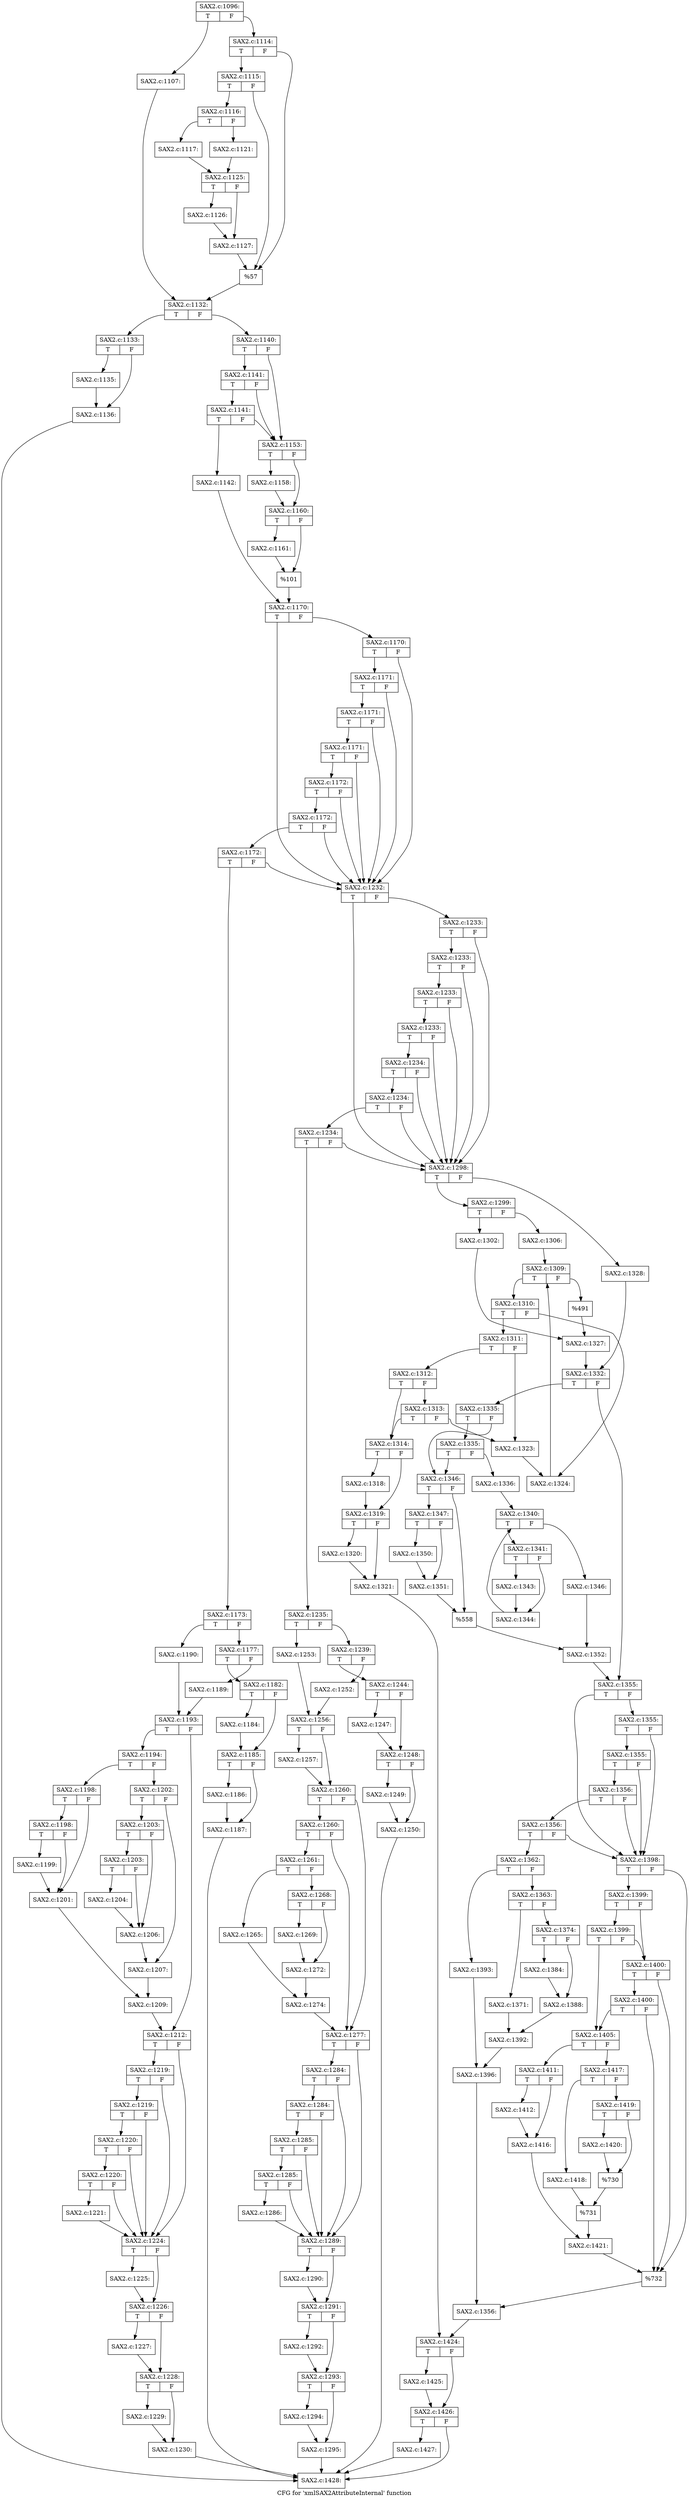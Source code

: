 digraph "CFG for 'xmlSAX2AttributeInternal' function" {
	label="CFG for 'xmlSAX2AttributeInternal' function";

	Node0x55f4ae7fccb0 [shape=record,label="{SAX2.c:1096:|{<s0>T|<s1>F}}"];
	Node0x55f4ae7fccb0:s0 -> Node0x55f4ae8143c0;
	Node0x55f4ae7fccb0:s1 -> Node0x55f4ae814460;
	Node0x55f4ae8143c0 [shape=record,label="{SAX2.c:1107:}"];
	Node0x55f4ae8143c0 -> Node0x55f4ae814410;
	Node0x55f4ae814460 [shape=record,label="{SAX2.c:1114:|{<s0>T|<s1>F}}"];
	Node0x55f4ae814460:s0 -> Node0x55f4ae815160;
	Node0x55f4ae814460:s1 -> Node0x55f4ae815110;
	Node0x55f4ae815160 [shape=record,label="{SAX2.c:1115:|{<s0>T|<s1>F}}"];
	Node0x55f4ae815160:s0 -> Node0x55f4ae8150c0;
	Node0x55f4ae815160:s1 -> Node0x55f4ae815110;
	Node0x55f4ae8150c0 [shape=record,label="{SAX2.c:1116:|{<s0>T|<s1>F}}"];
	Node0x55f4ae8150c0:s0 -> Node0x55f4ae8158d0;
	Node0x55f4ae8150c0:s1 -> Node0x55f4ae815970;
	Node0x55f4ae8158d0 [shape=record,label="{SAX2.c:1117:}"];
	Node0x55f4ae8158d0 -> Node0x55f4ae815920;
	Node0x55f4ae815970 [shape=record,label="{SAX2.c:1121:}"];
	Node0x55f4ae815970 -> Node0x55f4ae815920;
	Node0x55f4ae815920 [shape=record,label="{SAX2.c:1125:|{<s0>T|<s1>F}}"];
	Node0x55f4ae815920:s0 -> Node0x55f4ae816fe0;
	Node0x55f4ae815920:s1 -> Node0x55f4ae817030;
	Node0x55f4ae816fe0 [shape=record,label="{SAX2.c:1126:}"];
	Node0x55f4ae816fe0 -> Node0x55f4ae817030;
	Node0x55f4ae817030 [shape=record,label="{SAX2.c:1127:}"];
	Node0x55f4ae817030 -> Node0x55f4ae815110;
	Node0x55f4ae815110 [shape=record,label="{%57}"];
	Node0x55f4ae815110 -> Node0x55f4ae814410;
	Node0x55f4ae814410 [shape=record,label="{SAX2.c:1132:|{<s0>T|<s1>F}}"];
	Node0x55f4ae814410:s0 -> Node0x55f4ae817bd0;
	Node0x55f4ae814410:s1 -> Node0x55f4ae817c20;
	Node0x55f4ae817bd0 [shape=record,label="{SAX2.c:1133:|{<s0>T|<s1>F}}"];
	Node0x55f4ae817bd0:s0 -> Node0x55f4ae818070;
	Node0x55f4ae817bd0:s1 -> Node0x55f4ae8180c0;
	Node0x55f4ae818070 [shape=record,label="{SAX2.c:1135:}"];
	Node0x55f4ae818070 -> Node0x55f4ae8180c0;
	Node0x55f4ae8180c0 [shape=record,label="{SAX2.c:1136:}"];
	Node0x55f4ae8180c0 -> Node0x55f4ae85c210;
	Node0x55f4ae817c20 [shape=record,label="{SAX2.c:1140:|{<s0>T|<s1>F}}"];
	Node0x55f4ae817c20:s0 -> Node0x55f4ae818880;
	Node0x55f4ae817c20:s1 -> Node0x55f4ae8187b0;
	Node0x55f4ae818880 [shape=record,label="{SAX2.c:1141:|{<s0>T|<s1>F}}"];
	Node0x55f4ae818880:s0 -> Node0x55f4ae818800;
	Node0x55f4ae818880:s1 -> Node0x55f4ae8187b0;
	Node0x55f4ae818800 [shape=record,label="{SAX2.c:1141:|{<s0>T|<s1>F}}"];
	Node0x55f4ae818800:s0 -> Node0x55f4ae818710;
	Node0x55f4ae818800:s1 -> Node0x55f4ae8187b0;
	Node0x55f4ae818710 [shape=record,label="{SAX2.c:1142:}"];
	Node0x55f4ae818710 -> Node0x55f4ae818760;
	Node0x55f4ae8187b0 [shape=record,label="{SAX2.c:1153:|{<s0>T|<s1>F}}"];
	Node0x55f4ae8187b0:s0 -> Node0x55f4ae81a420;
	Node0x55f4ae8187b0:s1 -> Node0x55f4ae81a470;
	Node0x55f4ae81a420 [shape=record,label="{SAX2.c:1158:}"];
	Node0x55f4ae81a420 -> Node0x55f4ae81a470;
	Node0x55f4ae81a470 [shape=record,label="{SAX2.c:1160:|{<s0>T|<s1>F}}"];
	Node0x55f4ae81a470:s0 -> Node0x55f4ae81ac70;
	Node0x55f4ae81a470:s1 -> Node0x55f4ae81acc0;
	Node0x55f4ae81ac70 [shape=record,label="{SAX2.c:1161:}"];
	Node0x55f4ae81ac70 -> Node0x55f4ae81acc0;
	Node0x55f4ae81acc0 [shape=record,label="{%101}"];
	Node0x55f4ae81acc0 -> Node0x55f4ae818760;
	Node0x55f4ae818760 [shape=record,label="{SAX2.c:1170:|{<s0>T|<s1>F}}"];
	Node0x55f4ae818760:s0 -> Node0x55f4ae7677e0;
	Node0x55f4ae818760:s1 -> Node0x55f4ae767b30;
	Node0x55f4ae767b30 [shape=record,label="{SAX2.c:1170:|{<s0>T|<s1>F}}"];
	Node0x55f4ae767b30:s0 -> Node0x55f4ae767ab0;
	Node0x55f4ae767b30:s1 -> Node0x55f4ae7677e0;
	Node0x55f4ae767ab0 [shape=record,label="{SAX2.c:1171:|{<s0>T|<s1>F}}"];
	Node0x55f4ae767ab0:s0 -> Node0x55f4ae767a30;
	Node0x55f4ae767ab0:s1 -> Node0x55f4ae7677e0;
	Node0x55f4ae767a30 [shape=record,label="{SAX2.c:1171:|{<s0>T|<s1>F}}"];
	Node0x55f4ae767a30:s0 -> Node0x55f4ae7679b0;
	Node0x55f4ae767a30:s1 -> Node0x55f4ae7677e0;
	Node0x55f4ae7679b0 [shape=record,label="{SAX2.c:1171:|{<s0>T|<s1>F}}"];
	Node0x55f4ae7679b0:s0 -> Node0x55f4ae767930;
	Node0x55f4ae7679b0:s1 -> Node0x55f4ae7677e0;
	Node0x55f4ae767930 [shape=record,label="{SAX2.c:1172:|{<s0>T|<s1>F}}"];
	Node0x55f4ae767930:s0 -> Node0x55f4ae7678b0;
	Node0x55f4ae767930:s1 -> Node0x55f4ae7677e0;
	Node0x55f4ae7678b0 [shape=record,label="{SAX2.c:1172:|{<s0>T|<s1>F}}"];
	Node0x55f4ae7678b0:s0 -> Node0x55f4ae767830;
	Node0x55f4ae7678b0:s1 -> Node0x55f4ae7677e0;
	Node0x55f4ae767830 [shape=record,label="{SAX2.c:1172:|{<s0>T|<s1>F}}"];
	Node0x55f4ae767830:s0 -> Node0x55f4ae767790;
	Node0x55f4ae767830:s1 -> Node0x55f4ae7677e0;
	Node0x55f4ae767790 [shape=record,label="{SAX2.c:1173:|{<s0>T|<s1>F}}"];
	Node0x55f4ae767790:s0 -> Node0x55f4ae769c50;
	Node0x55f4ae767790:s1 -> Node0x55f4ae769bb0;
	Node0x55f4ae769bb0 [shape=record,label="{SAX2.c:1177:|{<s0>T|<s1>F}}"];
	Node0x55f4ae769bb0:s0 -> Node0x55f4ae76af40;
	Node0x55f4ae769bb0:s1 -> Node0x55f4ae76af90;
	Node0x55f4ae76af40 [shape=record,label="{SAX2.c:1182:|{<s0>T|<s1>F}}"];
	Node0x55f4ae76af40:s0 -> Node0x55f4ae76b3f0;
	Node0x55f4ae76af40:s1 -> Node0x55f4ae76b440;
	Node0x55f4ae76b3f0 [shape=record,label="{SAX2.c:1184:}"];
	Node0x55f4ae76b3f0 -> Node0x55f4ae76b440;
	Node0x55f4ae76b440 [shape=record,label="{SAX2.c:1185:|{<s0>T|<s1>F}}"];
	Node0x55f4ae76b440:s0 -> Node0x55f4ae76b970;
	Node0x55f4ae76b440:s1 -> Node0x55f4ae76b9c0;
	Node0x55f4ae76b970 [shape=record,label="{SAX2.c:1186:}"];
	Node0x55f4ae76b970 -> Node0x55f4ae76b9c0;
	Node0x55f4ae76b9c0 [shape=record,label="{SAX2.c:1187:}"];
	Node0x55f4ae76b9c0 -> Node0x55f4ae85c210;
	Node0x55f4ae76af90 [shape=record,label="{SAX2.c:1189:}"];
	Node0x55f4ae76af90 -> Node0x55f4ae769c00;
	Node0x55f4ae769c50 [shape=record,label="{SAX2.c:1190:}"];
	Node0x55f4ae769c50 -> Node0x55f4ae769c00;
	Node0x55f4ae769c00 [shape=record,label="{SAX2.c:1193:|{<s0>T|<s1>F}}"];
	Node0x55f4ae769c00:s0 -> Node0x55f4ae76c3d0;
	Node0x55f4ae769c00:s1 -> Node0x55f4ae76c420;
	Node0x55f4ae76c3d0 [shape=record,label="{SAX2.c:1194:|{<s0>T|<s1>F}}"];
	Node0x55f4ae76c3d0:s0 -> Node0x55f4ae76ed40;
	Node0x55f4ae76c3d0:s1 -> Node0x55f4ae76ede0;
	Node0x55f4ae76ed40 [shape=record,label="{SAX2.c:1198:|{<s0>T|<s1>F}}"];
	Node0x55f4ae76ed40:s0 -> Node0x55f4ae6a75b0;
	Node0x55f4ae76ed40:s1 -> Node0x55f4ae6a77c0;
	Node0x55f4ae6a75b0 [shape=record,label="{SAX2.c:1198:|{<s0>T|<s1>F}}"];
	Node0x55f4ae6a75b0:s0 -> Node0x55f4ae6a7770;
	Node0x55f4ae6a75b0:s1 -> Node0x55f4ae6a77c0;
	Node0x55f4ae6a7770 [shape=record,label="{SAX2.c:1199:}"];
	Node0x55f4ae6a7770 -> Node0x55f4ae6a77c0;
	Node0x55f4ae6a77c0 [shape=record,label="{SAX2.c:1201:}"];
	Node0x55f4ae6a77c0 -> Node0x55f4ae76ed90;
	Node0x55f4ae76ede0 [shape=record,label="{SAX2.c:1202:|{<s0>T|<s1>F}}"];
	Node0x55f4ae76ede0:s0 -> Node0x55f4ae771120;
	Node0x55f4ae76ede0:s1 -> Node0x55f4ae771170;
	Node0x55f4ae771120 [shape=record,label="{SAX2.c:1203:|{<s0>T|<s1>F}}"];
	Node0x55f4ae771120:s0 -> Node0x55f4ae771700;
	Node0x55f4ae771120:s1 -> Node0x55f4ae7716b0;
	Node0x55f4ae771700 [shape=record,label="{SAX2.c:1203:|{<s0>T|<s1>F}}"];
	Node0x55f4ae771700:s0 -> Node0x55f4ae771660;
	Node0x55f4ae771700:s1 -> Node0x55f4ae7716b0;
	Node0x55f4ae771660 [shape=record,label="{SAX2.c:1204:}"];
	Node0x55f4ae771660 -> Node0x55f4ae7716b0;
	Node0x55f4ae7716b0 [shape=record,label="{SAX2.c:1206:}"];
	Node0x55f4ae7716b0 -> Node0x55f4ae771170;
	Node0x55f4ae771170 [shape=record,label="{SAX2.c:1207:}"];
	Node0x55f4ae771170 -> Node0x55f4ae76ed90;
	Node0x55f4ae76ed90 [shape=record,label="{SAX2.c:1209:}"];
	Node0x55f4ae76ed90 -> Node0x55f4ae76c420;
	Node0x55f4ae76c420 [shape=record,label="{SAX2.c:1212:|{<s0>T|<s1>F}}"];
	Node0x55f4ae76c420:s0 -> Node0x55f4ae773690;
	Node0x55f4ae76c420:s1 -> Node0x55f4ae7734c0;
	Node0x55f4ae773690 [shape=record,label="{SAX2.c:1219:|{<s0>T|<s1>F}}"];
	Node0x55f4ae773690:s0 -> Node0x55f4ae773610;
	Node0x55f4ae773690:s1 -> Node0x55f4ae7734c0;
	Node0x55f4ae773610 [shape=record,label="{SAX2.c:1219:|{<s0>T|<s1>F}}"];
	Node0x55f4ae773610:s0 -> Node0x55f4ae773590;
	Node0x55f4ae773610:s1 -> Node0x55f4ae7734c0;
	Node0x55f4ae773590 [shape=record,label="{SAX2.c:1220:|{<s0>T|<s1>F}}"];
	Node0x55f4ae773590:s0 -> Node0x55f4ae773510;
	Node0x55f4ae773590:s1 -> Node0x55f4ae7734c0;
	Node0x55f4ae773510 [shape=record,label="{SAX2.c:1220:|{<s0>T|<s1>F}}"];
	Node0x55f4ae773510:s0 -> Node0x55f4ae773470;
	Node0x55f4ae773510:s1 -> Node0x55f4ae7734c0;
	Node0x55f4ae773470 [shape=record,label="{SAX2.c:1221:}"];
	Node0x55f4ae773470 -> Node0x55f4ae7734c0;
	Node0x55f4ae7734c0 [shape=record,label="{SAX2.c:1224:|{<s0>T|<s1>F}}"];
	Node0x55f4ae7734c0:s0 -> Node0x55f4ae775190;
	Node0x55f4ae7734c0:s1 -> Node0x55f4ae7751e0;
	Node0x55f4ae775190 [shape=record,label="{SAX2.c:1225:}"];
	Node0x55f4ae775190 -> Node0x55f4ae7751e0;
	Node0x55f4ae7751e0 [shape=record,label="{SAX2.c:1226:|{<s0>T|<s1>F}}"];
	Node0x55f4ae7751e0:s0 -> Node0x55f4ae775710;
	Node0x55f4ae7751e0:s1 -> Node0x55f4ae775760;
	Node0x55f4ae775710 [shape=record,label="{SAX2.c:1227:}"];
	Node0x55f4ae775710 -> Node0x55f4ae775760;
	Node0x55f4ae775760 [shape=record,label="{SAX2.c:1228:|{<s0>T|<s1>F}}"];
	Node0x55f4ae775760:s0 -> Node0x55f4ae775c90;
	Node0x55f4ae775760:s1 -> Node0x55f4ae775ce0;
	Node0x55f4ae775c90 [shape=record,label="{SAX2.c:1229:}"];
	Node0x55f4ae775c90 -> Node0x55f4ae775ce0;
	Node0x55f4ae775ce0 [shape=record,label="{SAX2.c:1230:}"];
	Node0x55f4ae775ce0 -> Node0x55f4ae85c210;
	Node0x55f4ae7677e0 [shape=record,label="{SAX2.c:1232:|{<s0>T|<s1>F}}"];
	Node0x55f4ae7677e0:s0 -> Node0x55f4ae776410;
	Node0x55f4ae7677e0:s1 -> Node0x55f4ae776760;
	Node0x55f4ae776760 [shape=record,label="{SAX2.c:1233:|{<s0>T|<s1>F}}"];
	Node0x55f4ae776760:s0 -> Node0x55f4ae7766e0;
	Node0x55f4ae776760:s1 -> Node0x55f4ae776410;
	Node0x55f4ae7766e0 [shape=record,label="{SAX2.c:1233:|{<s0>T|<s1>F}}"];
	Node0x55f4ae7766e0:s0 -> Node0x55f4ae776660;
	Node0x55f4ae7766e0:s1 -> Node0x55f4ae776410;
	Node0x55f4ae776660 [shape=record,label="{SAX2.c:1233:|{<s0>T|<s1>F}}"];
	Node0x55f4ae776660:s0 -> Node0x55f4ae7765e0;
	Node0x55f4ae776660:s1 -> Node0x55f4ae776410;
	Node0x55f4ae7765e0 [shape=record,label="{SAX2.c:1233:|{<s0>T|<s1>F}}"];
	Node0x55f4ae7765e0:s0 -> Node0x55f4ae776560;
	Node0x55f4ae7765e0:s1 -> Node0x55f4ae776410;
	Node0x55f4ae776560 [shape=record,label="{SAX2.c:1234:|{<s0>T|<s1>F}}"];
	Node0x55f4ae776560:s0 -> Node0x55f4ae7764e0;
	Node0x55f4ae776560:s1 -> Node0x55f4ae776410;
	Node0x55f4ae7764e0 [shape=record,label="{SAX2.c:1234:|{<s0>T|<s1>F}}"];
	Node0x55f4ae7764e0:s0 -> Node0x55f4ae776460;
	Node0x55f4ae7764e0:s1 -> Node0x55f4ae776410;
	Node0x55f4ae776460 [shape=record,label="{SAX2.c:1234:|{<s0>T|<s1>F}}"];
	Node0x55f4ae776460:s0 -> Node0x55f4ae7763c0;
	Node0x55f4ae776460:s1 -> Node0x55f4ae776410;
	Node0x55f4ae7763c0 [shape=record,label="{SAX2.c:1235:|{<s0>T|<s1>F}}"];
	Node0x55f4ae7763c0:s0 -> Node0x55f4ae83c210;
	Node0x55f4ae7763c0:s1 -> Node0x55f4ae83c170;
	Node0x55f4ae83c170 [shape=record,label="{SAX2.c:1239:|{<s0>T|<s1>F}}"];
	Node0x55f4ae83c170:s0 -> Node0x55f4ae83cfb0;
	Node0x55f4ae83c170:s1 -> Node0x55f4ae83d000;
	Node0x55f4ae83cfb0 [shape=record,label="{SAX2.c:1244:|{<s0>T|<s1>F}}"];
	Node0x55f4ae83cfb0:s0 -> Node0x55f4ae83d6a0;
	Node0x55f4ae83cfb0:s1 -> Node0x55f4ae83d6f0;
	Node0x55f4ae83d6a0 [shape=record,label="{SAX2.c:1247:}"];
	Node0x55f4ae83d6a0 -> Node0x55f4ae83d6f0;
	Node0x55f4ae83d6f0 [shape=record,label="{SAX2.c:1248:|{<s0>T|<s1>F}}"];
	Node0x55f4ae83d6f0:s0 -> Node0x55f4ae83dc20;
	Node0x55f4ae83d6f0:s1 -> Node0x55f4ae83dc70;
	Node0x55f4ae83dc20 [shape=record,label="{SAX2.c:1249:}"];
	Node0x55f4ae83dc20 -> Node0x55f4ae83dc70;
	Node0x55f4ae83dc70 [shape=record,label="{SAX2.c:1250:}"];
	Node0x55f4ae83dc70 -> Node0x55f4ae85c210;
	Node0x55f4ae83d000 [shape=record,label="{SAX2.c:1252:}"];
	Node0x55f4ae83d000 -> Node0x55f4ae83c1c0;
	Node0x55f4ae83c210 [shape=record,label="{SAX2.c:1253:}"];
	Node0x55f4ae83c210 -> Node0x55f4ae83c1c0;
	Node0x55f4ae83c1c0 [shape=record,label="{SAX2.c:1256:|{<s0>T|<s1>F}}"];
	Node0x55f4ae83c1c0:s0 -> Node0x55f4ae83e680;
	Node0x55f4ae83c1c0:s1 -> Node0x55f4ae83e6d0;
	Node0x55f4ae83e680 [shape=record,label="{SAX2.c:1257:}"];
	Node0x55f4ae83e680 -> Node0x55f4ae83e6d0;
	Node0x55f4ae83e6d0 [shape=record,label="{SAX2.c:1260:|{<s0>T|<s1>F}}"];
	Node0x55f4ae83e6d0:s0 -> Node0x55f4ae83f1d0;
	Node0x55f4ae83e6d0:s1 -> Node0x55f4ae83f180;
	Node0x55f4ae83f1d0 [shape=record,label="{SAX2.c:1260:|{<s0>T|<s1>F}}"];
	Node0x55f4ae83f1d0:s0 -> Node0x55f4ae83f130;
	Node0x55f4ae83f1d0:s1 -> Node0x55f4ae83f180;
	Node0x55f4ae83f130 [shape=record,label="{SAX2.c:1261:|{<s0>T|<s1>F}}"];
	Node0x55f4ae83f130:s0 -> Node0x55f4ae83fed0;
	Node0x55f4ae83f130:s1 -> Node0x55f4ae83ff70;
	Node0x55f4ae83fed0 [shape=record,label="{SAX2.c:1265:}"];
	Node0x55f4ae83fed0 -> Node0x55f4ae83ff20;
	Node0x55f4ae83ff70 [shape=record,label="{SAX2.c:1268:|{<s0>T|<s1>F}}"];
	Node0x55f4ae83ff70:s0 -> Node0x55f4ae8408f0;
	Node0x55f4ae83ff70:s1 -> Node0x55f4ae840940;
	Node0x55f4ae8408f0 [shape=record,label="{SAX2.c:1269:}"];
	Node0x55f4ae8408f0 -> Node0x55f4ae840940;
	Node0x55f4ae840940 [shape=record,label="{SAX2.c:1272:}"];
	Node0x55f4ae840940 -> Node0x55f4ae83ff20;
	Node0x55f4ae83ff20 [shape=record,label="{SAX2.c:1274:}"];
	Node0x55f4ae83ff20 -> Node0x55f4ae83f180;
	Node0x55f4ae83f180 [shape=record,label="{SAX2.c:1277:|{<s0>T|<s1>F}}"];
	Node0x55f4ae83f180:s0 -> Node0x55f4ae841f90;
	Node0x55f4ae83f180:s1 -> Node0x55f4ae841dc0;
	Node0x55f4ae841f90 [shape=record,label="{SAX2.c:1284:|{<s0>T|<s1>F}}"];
	Node0x55f4ae841f90:s0 -> Node0x55f4ae841f10;
	Node0x55f4ae841f90:s1 -> Node0x55f4ae841dc0;
	Node0x55f4ae841f10 [shape=record,label="{SAX2.c:1284:|{<s0>T|<s1>F}}"];
	Node0x55f4ae841f10:s0 -> Node0x55f4ae841e90;
	Node0x55f4ae841f10:s1 -> Node0x55f4ae841dc0;
	Node0x55f4ae841e90 [shape=record,label="{SAX2.c:1285:|{<s0>T|<s1>F}}"];
	Node0x55f4ae841e90:s0 -> Node0x55f4ae841e10;
	Node0x55f4ae841e90:s1 -> Node0x55f4ae841dc0;
	Node0x55f4ae841e10 [shape=record,label="{SAX2.c:1285:|{<s0>T|<s1>F}}"];
	Node0x55f4ae841e10:s0 -> Node0x55f4ae841d70;
	Node0x55f4ae841e10:s1 -> Node0x55f4ae841dc0;
	Node0x55f4ae841d70 [shape=record,label="{SAX2.c:1286:}"];
	Node0x55f4ae841d70 -> Node0x55f4ae841dc0;
	Node0x55f4ae841dc0 [shape=record,label="{SAX2.c:1289:|{<s0>T|<s1>F}}"];
	Node0x55f4ae841dc0:s0 -> Node0x55f4ae843a90;
	Node0x55f4ae841dc0:s1 -> Node0x55f4ae843ae0;
	Node0x55f4ae843a90 [shape=record,label="{SAX2.c:1290:}"];
	Node0x55f4ae843a90 -> Node0x55f4ae843ae0;
	Node0x55f4ae843ae0 [shape=record,label="{SAX2.c:1291:|{<s0>T|<s1>F}}"];
	Node0x55f4ae843ae0:s0 -> Node0x55f4ae844010;
	Node0x55f4ae843ae0:s1 -> Node0x55f4ae844060;
	Node0x55f4ae844010 [shape=record,label="{SAX2.c:1292:}"];
	Node0x55f4ae844010 -> Node0x55f4ae844060;
	Node0x55f4ae844060 [shape=record,label="{SAX2.c:1293:|{<s0>T|<s1>F}}"];
	Node0x55f4ae844060:s0 -> Node0x55f4ae844590;
	Node0x55f4ae844060:s1 -> Node0x55f4ae8445e0;
	Node0x55f4ae844590 [shape=record,label="{SAX2.c:1294:}"];
	Node0x55f4ae844590 -> Node0x55f4ae8445e0;
	Node0x55f4ae8445e0 [shape=record,label="{SAX2.c:1295:}"];
	Node0x55f4ae8445e0 -> Node0x55f4ae85c210;
	Node0x55f4ae776410 [shape=record,label="{SAX2.c:1298:|{<s0>T|<s1>F}}"];
	Node0x55f4ae776410:s0 -> Node0x55f4ae844cc0;
	Node0x55f4ae776410:s1 -> Node0x55f4ae844d60;
	Node0x55f4ae844cc0 [shape=record,label="{SAX2.c:1299:|{<s0>T|<s1>F}}"];
	Node0x55f4ae844cc0:s0 -> Node0x55f4ae8456a0;
	Node0x55f4ae844cc0:s1 -> Node0x55f4ae845740;
	Node0x55f4ae8456a0 [shape=record,label="{SAX2.c:1302:}"];
	Node0x55f4ae8456a0 -> Node0x55f4ae8456f0;
	Node0x55f4ae845740 [shape=record,label="{SAX2.c:1306:}"];
	Node0x55f4ae845740 -> Node0x55f4ae846650;
	Node0x55f4ae846650 [shape=record,label="{SAX2.c:1309:|{<s0>T|<s1>F}}"];
	Node0x55f4ae846650:s0 -> Node0x55f4ae846a50;
	Node0x55f4ae846650:s1 -> Node0x55f4ae846870;
	Node0x55f4ae846a50 [shape=record,label="{SAX2.c:1310:|{<s0>T|<s1>F}}"];
	Node0x55f4ae846a50:s0 -> Node0x55f4ae846c00;
	Node0x55f4ae846a50:s1 -> Node0x55f4ae846c50;
	Node0x55f4ae846c00 [shape=record,label="{SAX2.c:1311:|{<s0>T|<s1>F}}"];
	Node0x55f4ae846c00:s0 -> Node0x55f4ae847100;
	Node0x55f4ae846c00:s1 -> Node0x55f4ae8470b0;
	Node0x55f4ae847100 [shape=record,label="{SAX2.c:1312:|{<s0>T|<s1>F}}"];
	Node0x55f4ae847100:s0 -> Node0x55f4ae847060;
	Node0x55f4ae847100:s1 -> Node0x55f4ae847550;
	Node0x55f4ae847550 [shape=record,label="{SAX2.c:1313:|{<s0>T|<s1>F}}"];
	Node0x55f4ae847550:s0 -> Node0x55f4ae847060;
	Node0x55f4ae847550:s1 -> Node0x55f4ae8470b0;
	Node0x55f4ae847060 [shape=record,label="{SAX2.c:1314:|{<s0>T|<s1>F}}"];
	Node0x55f4ae847060:s0 -> Node0x55f4ae848960;
	Node0x55f4ae847060:s1 -> Node0x55f4ae8489b0;
	Node0x55f4ae848960 [shape=record,label="{SAX2.c:1318:}"];
	Node0x55f4ae848960 -> Node0x55f4ae8489b0;
	Node0x55f4ae8489b0 [shape=record,label="{SAX2.c:1319:|{<s0>T|<s1>F}}"];
	Node0x55f4ae8489b0:s0 -> Node0x55f4ae8490a0;
	Node0x55f4ae8489b0:s1 -> Node0x55f4ae8490f0;
	Node0x55f4ae8490a0 [shape=record,label="{SAX2.c:1320:}"];
	Node0x55f4ae8490a0 -> Node0x55f4ae8490f0;
	Node0x55f4ae8490f0 [shape=record,label="{SAX2.c:1321:}"];
	Node0x55f4ae8490f0 -> Node0x55f4ae772bc0;
	Node0x55f4ae8470b0 [shape=record,label="{SAX2.c:1323:}"];
	Node0x55f4ae8470b0 -> Node0x55f4ae846c50;
	Node0x55f4ae846c50 [shape=record,label="{SAX2.c:1324:}"];
	Node0x55f4ae846c50 -> Node0x55f4ae846650;
	Node0x55f4ae846870 [shape=record,label="{%491}"];
	Node0x55f4ae846870 -> Node0x55f4ae8456f0;
	Node0x55f4ae8456f0 [shape=record,label="{SAX2.c:1327:}"];
	Node0x55f4ae8456f0 -> Node0x55f4ae844d10;
	Node0x55f4ae844d60 [shape=record,label="{SAX2.c:1328:}"];
	Node0x55f4ae844d60 -> Node0x55f4ae844d10;
	Node0x55f4ae844d10 [shape=record,label="{SAX2.c:1332:|{<s0>T|<s1>F}}"];
	Node0x55f4ae844d10:s0 -> Node0x55f4ae84b160;
	Node0x55f4ae844d10:s1 -> Node0x55f4ae84b1b0;
	Node0x55f4ae84b160 [shape=record,label="{SAX2.c:1335:|{<s0>T|<s1>F}}"];
	Node0x55f4ae84b160:s0 -> Node0x55f4ae84b5d0;
	Node0x55f4ae84b160:s1 -> Node0x55f4ae84b580;
	Node0x55f4ae84b5d0 [shape=record,label="{SAX2.c:1335:|{<s0>T|<s1>F}}"];
	Node0x55f4ae84b5d0:s0 -> Node0x55f4ae84b580;
	Node0x55f4ae84b5d0:s1 -> Node0x55f4ae84b4e0;
	Node0x55f4ae84b4e0 [shape=record,label="{SAX2.c:1336:}"];
	Node0x55f4ae84b4e0 -> Node0x55f4ae84c880;
	Node0x55f4ae84c880 [shape=record,label="{SAX2.c:1340:|{<s0>T|<s1>F}}"];
	Node0x55f4ae84c880:s0 -> Node0x55f4ae84cc80;
	Node0x55f4ae84c880:s1 -> Node0x55f4ae84caa0;
	Node0x55f4ae84cc80 [shape=record,label="{SAX2.c:1341:|{<s0>T|<s1>F}}"];
	Node0x55f4ae84cc80:s0 -> Node0x55f4ae84cff0;
	Node0x55f4ae84cc80:s1 -> Node0x55f4ae84d040;
	Node0x55f4ae84cff0 [shape=record,label="{SAX2.c:1343:}"];
	Node0x55f4ae84cff0 -> Node0x55f4ae84d040;
	Node0x55f4ae84d040 [shape=record,label="{SAX2.c:1344:}"];
	Node0x55f4ae84d040 -> Node0x55f4ae84c880;
	Node0x55f4ae84caa0 [shape=record,label="{SAX2.c:1346:}"];
	Node0x55f4ae84caa0 -> Node0x55f4ae84b530;
	Node0x55f4ae84b580 [shape=record,label="{SAX2.c:1346:|{<s0>T|<s1>F}}"];
	Node0x55f4ae84b580:s0 -> Node0x55f4ae84db80;
	Node0x55f4ae84b580:s1 -> Node0x55f4ae84dbd0;
	Node0x55f4ae84db80 [shape=record,label="{SAX2.c:1347:|{<s0>T|<s1>F}}"];
	Node0x55f4ae84db80:s0 -> Node0x55f4ae84e980;
	Node0x55f4ae84db80:s1 -> Node0x55f4ae84e9d0;
	Node0x55f4ae84e980 [shape=record,label="{SAX2.c:1350:}"];
	Node0x55f4ae84e980 -> Node0x55f4ae84e9d0;
	Node0x55f4ae84e9d0 [shape=record,label="{SAX2.c:1351:}"];
	Node0x55f4ae84e9d0 -> Node0x55f4ae84dbd0;
	Node0x55f4ae84dbd0 [shape=record,label="{%558}"];
	Node0x55f4ae84dbd0 -> Node0x55f4ae84b530;
	Node0x55f4ae84b530 [shape=record,label="{SAX2.c:1352:}"];
	Node0x55f4ae84b530 -> Node0x55f4ae84b1b0;
	Node0x55f4ae84b1b0 [shape=record,label="{SAX2.c:1355:|{<s0>T|<s1>F}}"];
	Node0x55f4ae84b1b0:s0 -> Node0x55f4ae84f590;
	Node0x55f4ae84b1b0:s1 -> Node0x55f4ae84f760;
	Node0x55f4ae84f760 [shape=record,label="{SAX2.c:1355:|{<s0>T|<s1>F}}"];
	Node0x55f4ae84f760:s0 -> Node0x55f4ae84f6e0;
	Node0x55f4ae84f760:s1 -> Node0x55f4ae84f590;
	Node0x55f4ae84f6e0 [shape=record,label="{SAX2.c:1355:|{<s0>T|<s1>F}}"];
	Node0x55f4ae84f6e0:s0 -> Node0x55f4ae84f660;
	Node0x55f4ae84f6e0:s1 -> Node0x55f4ae84f590;
	Node0x55f4ae84f660 [shape=record,label="{SAX2.c:1356:|{<s0>T|<s1>F}}"];
	Node0x55f4ae84f660:s0 -> Node0x55f4ae84f5e0;
	Node0x55f4ae84f660:s1 -> Node0x55f4ae84f590;
	Node0x55f4ae84f5e0 [shape=record,label="{SAX2.c:1356:|{<s0>T|<s1>F}}"];
	Node0x55f4ae84f5e0:s0 -> Node0x55f4ae84f4f0;
	Node0x55f4ae84f5e0:s1 -> Node0x55f4ae84f590;
	Node0x55f4ae84f4f0 [shape=record,label="{SAX2.c:1362:|{<s0>T|<s1>F}}"];
	Node0x55f4ae84f4f0:s0 -> Node0x55f4ae8508d0;
	Node0x55f4ae84f4f0:s1 -> Node0x55f4ae850830;
	Node0x55f4ae850830 [shape=record,label="{SAX2.c:1363:|{<s0>T|<s1>F}}"];
	Node0x55f4ae850830:s0 -> Node0x55f4ae851930;
	Node0x55f4ae850830:s1 -> Node0x55f4ae8519d0;
	Node0x55f4ae851930 [shape=record,label="{SAX2.c:1371:}"];
	Node0x55f4ae851930 -> Node0x55f4ae851980;
	Node0x55f4ae8519d0 [shape=record,label="{SAX2.c:1374:|{<s0>T|<s1>F}}"];
	Node0x55f4ae8519d0:s0 -> Node0x55f4ae853d90;
	Node0x55f4ae8519d0:s1 -> Node0x55f4ae853de0;
	Node0x55f4ae853d90 [shape=record,label="{SAX2.c:1384:}"];
	Node0x55f4ae853d90 -> Node0x55f4ae853de0;
	Node0x55f4ae853de0 [shape=record,label="{SAX2.c:1388:}"];
	Node0x55f4ae853de0 -> Node0x55f4ae851980;
	Node0x55f4ae851980 [shape=record,label="{SAX2.c:1392:}"];
	Node0x55f4ae851980 -> Node0x55f4ae850880;
	Node0x55f4ae8508d0 [shape=record,label="{SAX2.c:1393:}"];
	Node0x55f4ae8508d0 -> Node0x55f4ae850880;
	Node0x55f4ae850880 [shape=record,label="{SAX2.c:1396:}"];
	Node0x55f4ae850880 -> Node0x55f4ae84f540;
	Node0x55f4ae84f590 [shape=record,label="{SAX2.c:1398:|{<s0>T|<s1>F}}"];
	Node0x55f4ae84f590:s0 -> Node0x55f4ae855f60;
	Node0x55f4ae84f590:s1 -> Node0x55f4ae855f10;
	Node0x55f4ae855f60 [shape=record,label="{SAX2.c:1399:|{<s0>T|<s1>F}}"];
	Node0x55f4ae855f60:s0 -> Node0x55f4ae856500;
	Node0x55f4ae855f60:s1 -> Node0x55f4ae856480;
	Node0x55f4ae856500 [shape=record,label="{SAX2.c:1399:|{<s0>T|<s1>F}}"];
	Node0x55f4ae856500:s0 -> Node0x55f4ae855ec0;
	Node0x55f4ae856500:s1 -> Node0x55f4ae856480;
	Node0x55f4ae856480 [shape=record,label="{SAX2.c:1400:|{<s0>T|<s1>F}}"];
	Node0x55f4ae856480:s0 -> Node0x55f4ae856be0;
	Node0x55f4ae856480:s1 -> Node0x55f4ae855f10;
	Node0x55f4ae856be0 [shape=record,label="{SAX2.c:1400:|{<s0>T|<s1>F}}"];
	Node0x55f4ae856be0:s0 -> Node0x55f4ae855ec0;
	Node0x55f4ae856be0:s1 -> Node0x55f4ae855f10;
	Node0x55f4ae855ec0 [shape=record,label="{SAX2.c:1405:|{<s0>T|<s1>F}}"];
	Node0x55f4ae855ec0:s0 -> Node0x55f4ae8573d0;
	Node0x55f4ae855ec0:s1 -> Node0x55f4ae857470;
	Node0x55f4ae8573d0 [shape=record,label="{SAX2.c:1411:|{<s0>T|<s1>F}}"];
	Node0x55f4ae8573d0:s0 -> Node0x55f4ae857840;
	Node0x55f4ae8573d0:s1 -> Node0x55f4ae857890;
	Node0x55f4ae857840 [shape=record,label="{SAX2.c:1412:}"];
	Node0x55f4ae857840 -> Node0x55f4ae857890;
	Node0x55f4ae857890 [shape=record,label="{SAX2.c:1416:}"];
	Node0x55f4ae857890 -> Node0x55f4ae857420;
	Node0x55f4ae857470 [shape=record,label="{SAX2.c:1417:|{<s0>T|<s1>F}}"];
	Node0x55f4ae857470:s0 -> Node0x55f4ae84a830;
	Node0x55f4ae857470:s1 -> Node0x55f4ae8599e0;
	Node0x55f4ae84a830 [shape=record,label="{SAX2.c:1418:}"];
	Node0x55f4ae84a830 -> Node0x55f4ae859990;
	Node0x55f4ae8599e0 [shape=record,label="{SAX2.c:1419:|{<s0>T|<s1>F}}"];
	Node0x55f4ae8599e0:s0 -> Node0x55f4ae85a760;
	Node0x55f4ae8599e0:s1 -> Node0x55f4ae85a7b0;
	Node0x55f4ae85a760 [shape=record,label="{SAX2.c:1420:}"];
	Node0x55f4ae85a760 -> Node0x55f4ae85a7b0;
	Node0x55f4ae85a7b0 [shape=record,label="{%730}"];
	Node0x55f4ae85a7b0 -> Node0x55f4ae859990;
	Node0x55f4ae859990 [shape=record,label="{%731}"];
	Node0x55f4ae859990 -> Node0x55f4ae857420;
	Node0x55f4ae857420 [shape=record,label="{SAX2.c:1421:}"];
	Node0x55f4ae857420 -> Node0x55f4ae855f10;
	Node0x55f4ae855f10 [shape=record,label="{%732}"];
	Node0x55f4ae855f10 -> Node0x55f4ae84f540;
	Node0x55f4ae84f540 [shape=record,label="{SAX2.c:1356:}"];
	Node0x55f4ae84f540 -> Node0x55f4ae772bc0;
	Node0x55f4ae772bc0 [shape=record,label="{SAX2.c:1424:|{<s0>T|<s1>F}}"];
	Node0x55f4ae772bc0:s0 -> Node0x55f4ae8535c0;
	Node0x55f4ae772bc0:s1 -> Node0x55f4ae85bd60;
	Node0x55f4ae8535c0 [shape=record,label="{SAX2.c:1425:}"];
	Node0x55f4ae8535c0 -> Node0x55f4ae85bd60;
	Node0x55f4ae85bd60 [shape=record,label="{SAX2.c:1426:|{<s0>T|<s1>F}}"];
	Node0x55f4ae85bd60:s0 -> Node0x55f4ae85c1c0;
	Node0x55f4ae85bd60:s1 -> Node0x55f4ae85c210;
	Node0x55f4ae85c1c0 [shape=record,label="{SAX2.c:1427:}"];
	Node0x55f4ae85c1c0 -> Node0x55f4ae85c210;
	Node0x55f4ae85c210 [shape=record,label="{SAX2.c:1428:}"];
}

